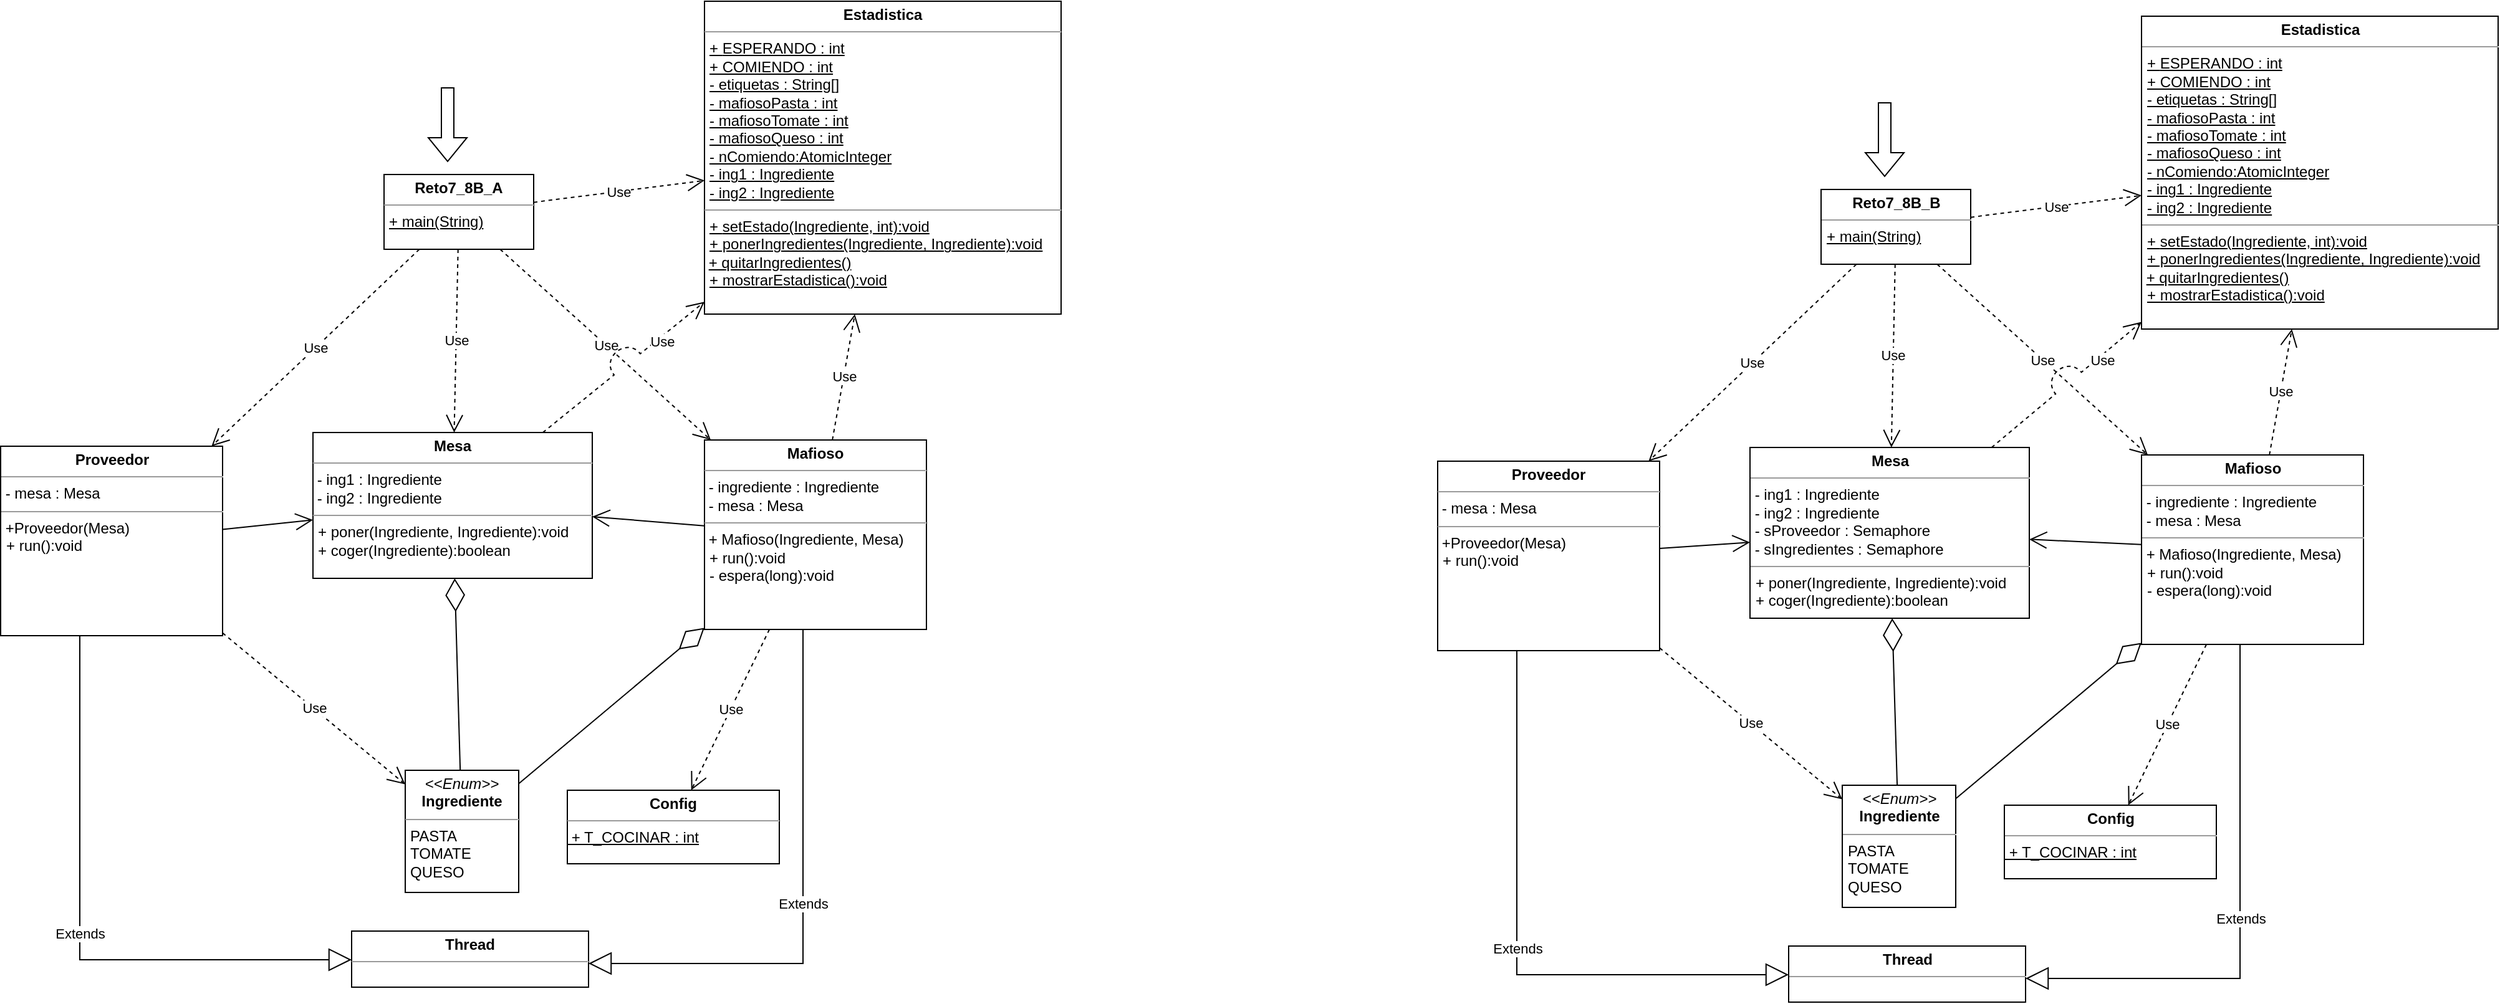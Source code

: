 <mxfile version="20.6.2" type="device"><diagram id="MzJFYPw6yOlojLo13A0B" name="Página-1"><mxGraphModel dx="862" dy="510" grid="0" gridSize="10" guides="1" tooltips="1" connect="1" arrows="1" fold="1" page="1" pageScale="1" pageWidth="4000" pageHeight="2000" math="0" shadow="0"><root><mxCell id="0"/><mxCell id="1" parent="0"/><mxCell id="kdmSwV2Cofq7j0bnxIZ5-1" value="&lt;p style=&quot;margin:0px;margin-top:4px;text-align:center;&quot;&gt;&lt;b&gt;Reto7_8B_A&lt;/b&gt;&lt;/p&gt;&lt;hr size=&quot;1&quot;&gt;&lt;p style=&quot;margin:0px;margin-left:4px;&quot;&gt;&lt;u&gt;+ main(String)&lt;/u&gt;&lt;br&gt;&lt;/p&gt;" style="verticalAlign=top;align=left;overflow=fill;fontSize=12;fontFamily=Helvetica;html=1;" parent="1" vertex="1"><mxGeometry x="1957" y="364" width="120" height="60" as="geometry"/></mxCell><mxCell id="kdmSwV2Cofq7j0bnxIZ5-2" value="" style="shape=flexArrow;endArrow=classic;html=1;rounded=0;" parent="1" edge="1"><mxGeometry width="50" height="50" relative="1" as="geometry"><mxPoint x="2008" y="294" as="sourcePoint"/><mxPoint x="2008" y="354" as="targetPoint"/></mxGeometry></mxCell><mxCell id="kdmSwV2Cofq7j0bnxIZ5-5" value="&lt;p style=&quot;margin:0px;margin-top:4px;text-align:center;&quot;&gt;&lt;b&gt;Config&lt;/b&gt;&lt;/p&gt;&lt;hr size=&quot;1&quot;&gt;&lt;p style=&quot;margin:0px;margin-left:4px;&quot;&gt;&lt;/p&gt;&lt;u&gt;&amp;nbsp;+ T_COCINAR : int&lt;/u&gt;" style="verticalAlign=top;align=left;overflow=fill;fontSize=12;fontFamily=Helvetica;html=1;" parent="1" vertex="1"><mxGeometry x="2104" y="858" width="170" height="59" as="geometry"/></mxCell><mxCell id="kdmSwV2Cofq7j0bnxIZ5-6" value="Use" style="endArrow=open;endSize=12;dashed=1;html=1;rounded=0;" parent="1" source="kdmSwV2Cofq7j0bnxIZ5-1" target="goWe39SvWJ5afLizAlwb-4" edge="1"><mxGeometry width="160" relative="1" as="geometry"><mxPoint x="1939" y="530" as="sourcePoint"/><mxPoint x="1739.0" y="474.071" as="targetPoint"/></mxGeometry></mxCell><mxCell id="kdmSwV2Cofq7j0bnxIZ5-10" value="" style="endArrow=diamondThin;endFill=0;endSize=24;html=1;rounded=0;" parent="1" source="goWe39SvWJ5afLizAlwb-1" target="goWe39SvWJ5afLizAlwb-2" edge="1"><mxGeometry width="160" relative="1" as="geometry"><mxPoint x="1945" y="876" as="sourcePoint"/><mxPoint x="1945.199" y="797" as="targetPoint"/></mxGeometry></mxCell><mxCell id="kdmSwV2Cofq7j0bnxIZ5-11" value="Use" style="endArrow=open;endSize=12;dashed=1;html=1;rounded=0;" parent="1" source="kdmSwV2Cofq7j0bnxIZ5-1" target="goWe39SvWJ5afLizAlwb-2" edge="1"><mxGeometry width="160" relative="1" as="geometry"><mxPoint x="2319.624" y="614.0" as="sourcePoint"/><mxPoint x="2271" y="563" as="targetPoint"/></mxGeometry></mxCell><mxCell id="kdmSwV2Cofq7j0bnxIZ5-12" value="&lt;p style=&quot;margin:0px;margin-top:4px;text-align:center;&quot;&gt;&lt;b&gt;Thread&lt;/b&gt;&lt;/p&gt;&lt;hr size=&quot;1&quot;&gt;&lt;p style=&quot;margin:0px;margin-left:4px;&quot;&gt;&lt;br&gt;&lt;/p&gt;" style="verticalAlign=top;align=left;overflow=fill;fontSize=12;fontFamily=Helvetica;html=1;" parent="1" vertex="1"><mxGeometry x="1931" y="971" width="190" height="45" as="geometry"/></mxCell><mxCell id="kdmSwV2Cofq7j0bnxIZ5-13" value="&lt;p style=&quot;margin:0px;margin-top:4px;text-align:center;&quot;&gt;&lt;b&gt;Estadistica&lt;/b&gt;&lt;/p&gt;&lt;hr size=&quot;1&quot;&gt;&lt;p style=&quot;margin:0px;margin-left:4px;&quot;&gt;&lt;u&gt;+&amp;nbsp;&lt;span style=&quot;background-color: initial;&quot;&gt;ESPERANDO : int&lt;/span&gt;&lt;br&gt;&lt;/u&gt;&lt;/p&gt;&lt;p style=&quot;margin:0px;margin-left:4px;&quot;&gt;&lt;u&gt;+ COMIENDO : int&lt;/u&gt;&lt;/p&gt;&lt;p style=&quot;margin:0px;margin-left:4px;&quot;&gt;&lt;u&gt;- etiquetas : String[]&lt;/u&gt;&lt;/p&gt;&lt;p style=&quot;margin:0px;margin-left:4px;&quot;&gt;&lt;u&gt;- mafiosoPasta : int&lt;/u&gt;&lt;/p&gt;&lt;p style=&quot;margin:0px;margin-left:4px;&quot;&gt;&lt;u&gt;- mafiosoTomate : int&lt;/u&gt;&lt;/p&gt;&lt;p style=&quot;margin:0px;margin-left:4px;&quot;&gt;&lt;u&gt;- mafiosoQueso : int&lt;/u&gt;&lt;/p&gt;&lt;p style=&quot;margin:0px;margin-left:4px;&quot;&gt;&lt;u&gt;- nComiendo:AtomicInteger&lt;/u&gt;&lt;/p&gt;&lt;p style=&quot;margin:0px;margin-left:4px;&quot;&gt;&lt;u&gt;- ing1 : Ingrediente&lt;/u&gt;&lt;/p&gt;&lt;p style=&quot;margin:0px;margin-left:4px;&quot;&gt;&lt;u&gt;&lt;/u&gt;&lt;/p&gt;&lt;p style=&quot;margin:0px;margin-left:4px;&quot;&gt;&lt;u&gt;- ing2 : Ingrediente&lt;/u&gt;&lt;/p&gt;&lt;hr size=&quot;1&quot;&gt;&lt;p style=&quot;margin:0px;margin-left:4px;&quot;&gt;&lt;u&gt;+&amp;nbsp;&lt;/u&gt;&lt;span style=&quot;background-color: initial;&quot;&gt;&lt;u&gt;setEstado(Ingrediente, int):void&lt;/u&gt;&lt;/span&gt;&lt;/p&gt;&lt;p style=&quot;margin:0px;margin-left:4px;&quot;&gt;&lt;u&gt;+ ponerIngredientes(Ingrediente, Ingrediente):void&lt;/u&gt;&lt;/p&gt;&lt;p style=&quot;margin:0px;margin-left:4px;&quot;&gt;&lt;/p&gt;&amp;nbsp;&lt;u&gt;+ quitarIngredientes()&lt;/u&gt;&lt;p style=&quot;margin:0px;margin-left:4px;&quot;&gt;&lt;u&gt;+ mostrarEstadistica():void&lt;/u&gt;&lt;/p&gt;" style="verticalAlign=top;align=left;overflow=fill;fontSize=12;fontFamily=Helvetica;html=1;" parent="1" vertex="1"><mxGeometry x="2214" y="225" width="286" height="251" as="geometry"/></mxCell><mxCell id="goWe39SvWJ5afLizAlwb-1" value="&lt;p style=&quot;margin:0px;margin-top:4px;text-align:center;&quot;&gt;&lt;i&gt;&amp;lt;&amp;lt;Enum&amp;gt;&amp;gt;&lt;/i&gt;&lt;br&gt;&lt;b&gt;Ingrediente&lt;/b&gt;&lt;/p&gt;&lt;hr size=&quot;1&quot;&gt;&lt;p style=&quot;margin:0px;margin-left:4px;&quot;&gt;PASTA&lt;/p&gt;&lt;p style=&quot;margin:0px;margin-left:4px;&quot;&gt;TOMATE&lt;/p&gt;&lt;p style=&quot;margin:0px;margin-left:4px;&quot;&gt;QUESO&lt;/p&gt;" style="verticalAlign=top;align=left;overflow=fill;fontSize=12;fontFamily=Helvetica;html=1;" parent="1" vertex="1"><mxGeometry x="1974" y="842" width="91" height="98" as="geometry"/></mxCell><mxCell id="goWe39SvWJ5afLizAlwb-2" value="&lt;p style=&quot;margin:0px;margin-top:4px;text-align:center;&quot;&gt;&lt;b&gt;Mafioso&lt;/b&gt;&lt;br&gt;&lt;/p&gt;&lt;hr size=&quot;1&quot;&gt;&lt;p style=&quot;margin:0px;margin-left:4px;&quot;&gt;&lt;/p&gt;&amp;nbsp;-&amp;nbsp;&lt;span style=&quot;background-color: initial;&quot;&gt;ingrediente : Ingrediente&lt;/span&gt;&lt;div&gt;&amp;nbsp;- mesa : Mesa&lt;/div&gt;&lt;hr size=&quot;1&quot;&gt;&lt;p style=&quot;margin:0px;margin-left:4px;&quot;&gt;&lt;/p&gt;&amp;nbsp;+ Mafioso(Ingrediente, Mesa)&lt;p style=&quot;margin:0px;margin-left:4px;&quot;&gt;+ run():void&lt;/p&gt;&lt;p style=&quot;margin:0px;margin-left:4px;&quot;&gt;- espera(long):void&lt;/p&gt;" style="verticalAlign=top;align=left;overflow=fill;fontSize=12;fontFamily=Helvetica;html=1;" parent="1" vertex="1"><mxGeometry x="2214" y="577" width="178" height="152" as="geometry"/></mxCell><mxCell id="goWe39SvWJ5afLizAlwb-3" value="&lt;p style=&quot;margin:0px;margin-top:4px;text-align:center;&quot;&gt;&lt;b&gt;Mesa&lt;/b&gt;&lt;br&gt;&lt;/p&gt;&lt;hr size=&quot;1&quot;&gt;&lt;p style=&quot;margin:0px;margin-left:4px;&quot;&gt;&lt;/p&gt;&amp;nbsp;-&amp;nbsp;&lt;span style=&quot;background-color: initial;&quot;&gt;ing1 : Ingrediente&lt;/span&gt;&lt;div&gt;&amp;nbsp;- ing2 : Ingrediente&lt;/div&gt;&lt;hr size=&quot;1&quot;&gt;&lt;p style=&quot;margin:0px;margin-left:4px;&quot;&gt;+&amp;nbsp;&lt;span style=&quot;background-color: initial;&quot;&gt;poner(Ingrediente, Ingrediente):void&lt;/span&gt;&lt;br&gt;&lt;/p&gt;&lt;p style=&quot;margin:0px;margin-left:4px;&quot;&gt;+ coger(Ingrediente):boolean&lt;/p&gt;&lt;p style=&quot;margin:0px;margin-left:4px;&quot;&gt;&lt;br&gt;&lt;/p&gt;" style="verticalAlign=top;align=left;overflow=fill;fontSize=12;fontFamily=Helvetica;html=1;" parent="1" vertex="1"><mxGeometry x="1900" y="571" width="224" height="117" as="geometry"/></mxCell><mxCell id="goWe39SvWJ5afLizAlwb-4" value="&lt;p style=&quot;margin:0px;margin-top:4px;text-align:center;&quot;&gt;&lt;b&gt;Proveedor&lt;/b&gt;&lt;br&gt;&lt;/p&gt;&lt;hr size=&quot;1&quot;&gt;&lt;p style=&quot;margin:0px;margin-left:4px;&quot;&gt;&lt;/p&gt;&lt;div&gt;&amp;nbsp;- mesa : Mesa&lt;/div&gt;&lt;hr size=&quot;1&quot;&gt;&lt;p style=&quot;margin:0px;margin-left:4px;&quot;&gt;&lt;/p&gt;&amp;nbsp;+Proveedor(Mesa)&lt;br&gt;&lt;p style=&quot;margin:0px;margin-left:4px;&quot;&gt;+ run():void&lt;/p&gt;&lt;p style=&quot;margin:0px;margin-left:4px;&quot;&gt;&lt;br&gt;&lt;/p&gt;" style="verticalAlign=top;align=left;overflow=fill;fontSize=12;fontFamily=Helvetica;html=1;" parent="1" vertex="1"><mxGeometry x="1649.5" y="582" width="178" height="152" as="geometry"/></mxCell><mxCell id="goWe39SvWJ5afLizAlwb-5" value="Extends" style="endArrow=block;endSize=16;endFill=0;html=1;rounded=0;edgeStyle=orthogonalEdgeStyle;" parent="1" source="goWe39SvWJ5afLizAlwb-4" target="kdmSwV2Cofq7j0bnxIZ5-12" edge="1"><mxGeometry width="160" relative="1" as="geometry"><mxPoint x="1905" y="844" as="sourcePoint"/><mxPoint x="2065" y="844" as="targetPoint"/><Array as="points"><mxPoint x="1713" y="994"/></Array></mxGeometry></mxCell><mxCell id="goWe39SvWJ5afLizAlwb-6" value="Extends" style="endArrow=block;endSize=16;endFill=0;html=1;rounded=0;edgeStyle=orthogonalEdgeStyle;" parent="1" source="goWe39SvWJ5afLizAlwb-2" target="kdmSwV2Cofq7j0bnxIZ5-12" edge="1"><mxGeometry width="160" relative="1" as="geometry"><mxPoint x="1723.059" y="731" as="sourcePoint"/><mxPoint x="1855" y="1126" as="targetPoint"/><Array as="points"><mxPoint x="2293" y="997"/></Array></mxGeometry></mxCell><mxCell id="goWe39SvWJ5afLizAlwb-7" value="" style="endArrow=diamondThin;endFill=0;endSize=24;html=1;rounded=0;" parent="1" source="goWe39SvWJ5afLizAlwb-1" target="goWe39SvWJ5afLizAlwb-3" edge="1"><mxGeometry width="160" relative="1" as="geometry"><mxPoint x="2055.0" y="867.82" as="sourcePoint"/><mxPoint x="2228" y="737.859" as="targetPoint"/></mxGeometry></mxCell><mxCell id="goWe39SvWJ5afLizAlwb-10" value="" style="endArrow=open;endFill=1;endSize=12;html=1;rounded=0;" parent="1" source="goWe39SvWJ5afLizAlwb-4" target="goWe39SvWJ5afLizAlwb-3" edge="1"><mxGeometry width="160" relative="1" as="geometry"><mxPoint x="1974" y="589" as="sourcePoint"/><mxPoint x="2134" y="589" as="targetPoint"/></mxGeometry></mxCell><mxCell id="goWe39SvWJ5afLizAlwb-11" value="" style="endArrow=open;endFill=1;endSize=12;html=1;rounded=0;" parent="1" source="goWe39SvWJ5afLizAlwb-2" target="goWe39SvWJ5afLizAlwb-3" edge="1"><mxGeometry width="160" relative="1" as="geometry"><mxPoint x="1837.5" y="662.468" as="sourcePoint"/><mxPoint x="1910" y="657.962" as="targetPoint"/></mxGeometry></mxCell><mxCell id="goWe39SvWJ5afLizAlwb-12" value="Use" style="endArrow=open;endSize=12;dashed=1;html=1;rounded=0;" parent="1" source="kdmSwV2Cofq7j0bnxIZ5-1" target="goWe39SvWJ5afLizAlwb-3" edge="1"><mxGeometry width="160" relative="1" as="geometry"><mxPoint x="2072.089" y="434" as="sourcePoint"/><mxPoint x="2281" y="573" as="targetPoint"/></mxGeometry></mxCell><mxCell id="goWe39SvWJ5afLizAlwb-13" value="Use" style="endArrow=open;endSize=12;dashed=1;html=1;rounded=0;" parent="1" source="goWe39SvWJ5afLizAlwb-2" target="kdmSwV2Cofq7j0bnxIZ5-5" edge="1"><mxGeometry width="160" relative="1" as="geometry"><mxPoint x="1995.352" y="434" as="sourcePoint"/><mxPoint x="1828.674" y="592.0" as="targetPoint"/></mxGeometry></mxCell><mxCell id="goWe39SvWJ5afLizAlwb-14" value="Use" style="endArrow=open;endSize=12;dashed=1;html=1;rounded=0;" parent="1" source="kdmSwV2Cofq7j0bnxIZ5-1" target="kdmSwV2Cofq7j0bnxIZ5-13" edge="1"><mxGeometry width="160" relative="1" as="geometry"><mxPoint x="2060.127" y="434" as="sourcePoint"/><mxPoint x="2229.077" y="587.0" as="targetPoint"/></mxGeometry></mxCell><mxCell id="goWe39SvWJ5afLizAlwb-15" value="Use" style="endArrow=open;endSize=12;dashed=1;html=1;rounded=0;" parent="1" source="goWe39SvWJ5afLizAlwb-2" target="kdmSwV2Cofq7j0bnxIZ5-13" edge="1"><mxGeometry width="160" relative="1" as="geometry"><mxPoint x="2087" y="399.237" as="sourcePoint"/><mxPoint x="2243" y="386.852" as="targetPoint"/></mxGeometry></mxCell><mxCell id="goWe39SvWJ5afLizAlwb-16" value="Use" style="endArrow=open;endSize=12;dashed=1;html=1;rounded=0;jumpStyle=arc;jumpSize=27;" parent="1" source="goWe39SvWJ5afLizAlwb-3" target="kdmSwV2Cofq7j0bnxIZ5-13" edge="1"><mxGeometry x="0.444" y="-3" width="160" relative="1" as="geometry"><mxPoint x="2332.297" y="587.0" as="sourcePoint"/><mxPoint x="2357.943" y="486" as="targetPoint"/><mxPoint as="offset"/></mxGeometry></mxCell><mxCell id="goWe39SvWJ5afLizAlwb-17" value="Use" style="endArrow=open;endSize=12;dashed=1;html=1;rounded=0;" parent="1" source="goWe39SvWJ5afLizAlwb-4" target="goWe39SvWJ5afLizAlwb-1" edge="1"><mxGeometry width="160" relative="1" as="geometry"><mxPoint x="1995.352" y="434" as="sourcePoint"/><mxPoint x="1828.674" y="592" as="targetPoint"/></mxGeometry></mxCell><mxCell id="AwtDBkEaPDcFKCjtvp7n-1" value="&lt;p style=&quot;margin:0px;margin-top:4px;text-align:center;&quot;&gt;&lt;b&gt;Reto7_8B_B&lt;/b&gt;&lt;/p&gt;&lt;hr size=&quot;1&quot;&gt;&lt;p style=&quot;margin:0px;margin-left:4px;&quot;&gt;&lt;u&gt;+ main(String)&lt;/u&gt;&lt;br&gt;&lt;/p&gt;" style="verticalAlign=top;align=left;overflow=fill;fontSize=12;fontFamily=Helvetica;html=1;" vertex="1" parent="1"><mxGeometry x="3109.5" y="376" width="120" height="60" as="geometry"/></mxCell><mxCell id="AwtDBkEaPDcFKCjtvp7n-2" value="" style="shape=flexArrow;endArrow=classic;html=1;rounded=0;" edge="1" parent="1"><mxGeometry width="50" height="50" relative="1" as="geometry"><mxPoint x="3160.5" y="306.0" as="sourcePoint"/><mxPoint x="3160.5" y="366.0" as="targetPoint"/></mxGeometry></mxCell><mxCell id="AwtDBkEaPDcFKCjtvp7n-3" value="&lt;p style=&quot;margin:0px;margin-top:4px;text-align:center;&quot;&gt;&lt;b&gt;Config&lt;/b&gt;&lt;/p&gt;&lt;hr size=&quot;1&quot;&gt;&lt;p style=&quot;margin:0px;margin-left:4px;&quot;&gt;&lt;/p&gt;&lt;u&gt;&amp;nbsp;+ T_COCINAR : int&lt;/u&gt;" style="verticalAlign=top;align=left;overflow=fill;fontSize=12;fontFamily=Helvetica;html=1;" vertex="1" parent="1"><mxGeometry x="3256.5" y="870" width="170" height="59" as="geometry"/></mxCell><mxCell id="AwtDBkEaPDcFKCjtvp7n-4" value="Use" style="endArrow=open;endSize=12;dashed=1;html=1;rounded=0;" edge="1" parent="1" source="AwtDBkEaPDcFKCjtvp7n-1" target="AwtDBkEaPDcFKCjtvp7n-12"><mxGeometry width="160" relative="1" as="geometry"><mxPoint x="3091.5" y="542" as="sourcePoint"/><mxPoint x="2891.5" y="486.071" as="targetPoint"/></mxGeometry></mxCell><mxCell id="AwtDBkEaPDcFKCjtvp7n-5" value="" style="endArrow=diamondThin;endFill=0;endSize=24;html=1;rounded=0;" edge="1" parent="1" source="AwtDBkEaPDcFKCjtvp7n-9" target="AwtDBkEaPDcFKCjtvp7n-10"><mxGeometry width="160" relative="1" as="geometry"><mxPoint x="3097.5" y="888" as="sourcePoint"/><mxPoint x="3097.699" y="809" as="targetPoint"/></mxGeometry></mxCell><mxCell id="AwtDBkEaPDcFKCjtvp7n-6" value="Use" style="endArrow=open;endSize=12;dashed=1;html=1;rounded=0;" edge="1" parent="1" source="AwtDBkEaPDcFKCjtvp7n-1" target="AwtDBkEaPDcFKCjtvp7n-10"><mxGeometry width="160" relative="1" as="geometry"><mxPoint x="3472.124" y="626.0" as="sourcePoint"/><mxPoint x="3423.5" y="575" as="targetPoint"/></mxGeometry></mxCell><mxCell id="AwtDBkEaPDcFKCjtvp7n-7" value="&lt;p style=&quot;margin:0px;margin-top:4px;text-align:center;&quot;&gt;&lt;b&gt;Thread&lt;/b&gt;&lt;/p&gt;&lt;hr size=&quot;1&quot;&gt;&lt;p style=&quot;margin:0px;margin-left:4px;&quot;&gt;&lt;br&gt;&lt;/p&gt;" style="verticalAlign=top;align=left;overflow=fill;fontSize=12;fontFamily=Helvetica;html=1;" vertex="1" parent="1"><mxGeometry x="3083.5" y="983" width="190" height="45" as="geometry"/></mxCell><mxCell id="AwtDBkEaPDcFKCjtvp7n-8" value="&lt;p style=&quot;margin:0px;margin-top:4px;text-align:center;&quot;&gt;&lt;b&gt;Estadistica&lt;/b&gt;&lt;/p&gt;&lt;hr size=&quot;1&quot;&gt;&lt;p style=&quot;margin:0px;margin-left:4px;&quot;&gt;&lt;u&gt;+&amp;nbsp;&lt;span style=&quot;background-color: initial;&quot;&gt;ESPERANDO : int&lt;/span&gt;&lt;br&gt;&lt;/u&gt;&lt;/p&gt;&lt;p style=&quot;margin:0px;margin-left:4px;&quot;&gt;&lt;u&gt;+ COMIENDO : int&lt;/u&gt;&lt;/p&gt;&lt;p style=&quot;margin:0px;margin-left:4px;&quot;&gt;&lt;u&gt;- etiquetas : String[]&lt;/u&gt;&lt;/p&gt;&lt;p style=&quot;margin:0px;margin-left:4px;&quot;&gt;&lt;u&gt;- mafiosoPasta : int&lt;/u&gt;&lt;/p&gt;&lt;p style=&quot;margin:0px;margin-left:4px;&quot;&gt;&lt;u&gt;- mafiosoTomate : int&lt;/u&gt;&lt;/p&gt;&lt;p style=&quot;margin:0px;margin-left:4px;&quot;&gt;&lt;u&gt;- mafiosoQueso : int&lt;/u&gt;&lt;/p&gt;&lt;p style=&quot;margin:0px;margin-left:4px;&quot;&gt;&lt;u&gt;- nComiendo:AtomicInteger&lt;/u&gt;&lt;/p&gt;&lt;p style=&quot;margin:0px;margin-left:4px;&quot;&gt;&lt;u&gt;- ing1 : Ingrediente&lt;/u&gt;&lt;/p&gt;&lt;p style=&quot;margin:0px;margin-left:4px;&quot;&gt;&lt;u&gt;&lt;/u&gt;&lt;/p&gt;&lt;p style=&quot;margin:0px;margin-left:4px;&quot;&gt;&lt;u&gt;- ing2 : Ingrediente&lt;/u&gt;&lt;/p&gt;&lt;hr size=&quot;1&quot;&gt;&lt;p style=&quot;margin:0px;margin-left:4px;&quot;&gt;&lt;u&gt;+&amp;nbsp;&lt;/u&gt;&lt;span style=&quot;background-color: initial;&quot;&gt;&lt;u&gt;setEstado(Ingrediente, int):void&lt;/u&gt;&lt;/span&gt;&lt;/p&gt;&lt;p style=&quot;margin:0px;margin-left:4px;&quot;&gt;&lt;u&gt;+ ponerIngredientes(Ingrediente, Ingrediente):void&lt;/u&gt;&lt;/p&gt;&lt;p style=&quot;margin:0px;margin-left:4px;&quot;&gt;&lt;/p&gt;&amp;nbsp;&lt;u&gt;+ quitarIngredientes()&lt;/u&gt;&lt;p style=&quot;margin:0px;margin-left:4px;&quot;&gt;&lt;u&gt;+ mostrarEstadistica():void&lt;/u&gt;&lt;/p&gt;" style="verticalAlign=top;align=left;overflow=fill;fontSize=12;fontFamily=Helvetica;html=1;" vertex="1" parent="1"><mxGeometry x="3366.5" y="237" width="286" height="251" as="geometry"/></mxCell><mxCell id="AwtDBkEaPDcFKCjtvp7n-9" value="&lt;p style=&quot;margin:0px;margin-top:4px;text-align:center;&quot;&gt;&lt;i&gt;&amp;lt;&amp;lt;Enum&amp;gt;&amp;gt;&lt;/i&gt;&lt;br&gt;&lt;b&gt;Ingrediente&lt;/b&gt;&lt;/p&gt;&lt;hr size=&quot;1&quot;&gt;&lt;p style=&quot;margin:0px;margin-left:4px;&quot;&gt;PASTA&lt;/p&gt;&lt;p style=&quot;margin:0px;margin-left:4px;&quot;&gt;TOMATE&lt;/p&gt;&lt;p style=&quot;margin:0px;margin-left:4px;&quot;&gt;QUESO&lt;/p&gt;" style="verticalAlign=top;align=left;overflow=fill;fontSize=12;fontFamily=Helvetica;html=1;" vertex="1" parent="1"><mxGeometry x="3126.5" y="854" width="91" height="98" as="geometry"/></mxCell><mxCell id="AwtDBkEaPDcFKCjtvp7n-10" value="&lt;p style=&quot;margin:0px;margin-top:4px;text-align:center;&quot;&gt;&lt;b&gt;Mafioso&lt;/b&gt;&lt;br&gt;&lt;/p&gt;&lt;hr size=&quot;1&quot;&gt;&lt;p style=&quot;margin:0px;margin-left:4px;&quot;&gt;&lt;/p&gt;&amp;nbsp;-&amp;nbsp;&lt;span style=&quot;background-color: initial;&quot;&gt;ingrediente : Ingrediente&lt;/span&gt;&lt;div&gt;&amp;nbsp;- mesa : Mesa&lt;/div&gt;&lt;hr size=&quot;1&quot;&gt;&lt;p style=&quot;margin:0px;margin-left:4px;&quot;&gt;&lt;/p&gt;&amp;nbsp;+ Mafioso(Ingrediente, Mesa)&lt;p style=&quot;margin:0px;margin-left:4px;&quot;&gt;+ run():void&lt;/p&gt;&lt;p style=&quot;margin:0px;margin-left:4px;&quot;&gt;- espera(long):void&lt;/p&gt;" style="verticalAlign=top;align=left;overflow=fill;fontSize=12;fontFamily=Helvetica;html=1;" vertex="1" parent="1"><mxGeometry x="3366.5" y="589" width="178" height="152" as="geometry"/></mxCell><mxCell id="AwtDBkEaPDcFKCjtvp7n-11" value="&lt;p style=&quot;margin:0px;margin-top:4px;text-align:center;&quot;&gt;&lt;b&gt;Mesa&lt;/b&gt;&lt;br&gt;&lt;/p&gt;&lt;hr size=&quot;1&quot;&gt;&lt;p style=&quot;margin:0px;margin-left:4px;&quot;&gt;&lt;/p&gt;&amp;nbsp;-&amp;nbsp;&lt;span style=&quot;background-color: initial;&quot;&gt;ing1 : Ingrediente&lt;/span&gt;&lt;div&gt;&amp;nbsp;- ing2 : Ingrediente&lt;/div&gt;&lt;div&gt;&lt;div&gt;&amp;nbsp;- sProveedor : Semaphore&lt;/div&gt;&lt;div&gt;&amp;nbsp;- sIngredientes : Semaphore&lt;/div&gt;&lt;/div&gt;&lt;hr size=&quot;1&quot;&gt;&lt;p style=&quot;margin:0px;margin-left:4px;&quot;&gt;+&amp;nbsp;&lt;span style=&quot;background-color: initial;&quot;&gt;poner(Ingrediente, Ingrediente):void&lt;/span&gt;&lt;br&gt;&lt;/p&gt;&lt;p style=&quot;margin:0px;margin-left:4px;&quot;&gt;+ coger(Ingrediente):boolean&lt;/p&gt;&lt;p style=&quot;margin:0px;margin-left:4px;&quot;&gt;&lt;br&gt;&lt;/p&gt;" style="verticalAlign=top;align=left;overflow=fill;fontSize=12;fontFamily=Helvetica;html=1;" vertex="1" parent="1"><mxGeometry x="3052.5" y="583" width="224" height="137" as="geometry"/></mxCell><mxCell id="AwtDBkEaPDcFKCjtvp7n-12" value="&lt;p style=&quot;margin:0px;margin-top:4px;text-align:center;&quot;&gt;&lt;b&gt;Proveedor&lt;/b&gt;&lt;br&gt;&lt;/p&gt;&lt;hr size=&quot;1&quot;&gt;&lt;p style=&quot;margin:0px;margin-left:4px;&quot;&gt;&lt;/p&gt;&lt;div&gt;&amp;nbsp;- mesa : Mesa&lt;/div&gt;&lt;hr size=&quot;1&quot;&gt;&lt;p style=&quot;margin:0px;margin-left:4px;&quot;&gt;&lt;/p&gt;&amp;nbsp;+Proveedor(Mesa)&lt;br&gt;&lt;p style=&quot;margin:0px;margin-left:4px;&quot;&gt;+ run():void&lt;/p&gt;&lt;p style=&quot;margin:0px;margin-left:4px;&quot;&gt;&lt;br&gt;&lt;/p&gt;" style="verticalAlign=top;align=left;overflow=fill;fontSize=12;fontFamily=Helvetica;html=1;" vertex="1" parent="1"><mxGeometry x="2802" y="594" width="178" height="152" as="geometry"/></mxCell><mxCell id="AwtDBkEaPDcFKCjtvp7n-13" value="Extends" style="endArrow=block;endSize=16;endFill=0;html=1;rounded=0;edgeStyle=orthogonalEdgeStyle;" edge="1" parent="1" source="AwtDBkEaPDcFKCjtvp7n-12" target="AwtDBkEaPDcFKCjtvp7n-7"><mxGeometry width="160" relative="1" as="geometry"><mxPoint x="3057.5" y="856" as="sourcePoint"/><mxPoint x="3217.5" y="856" as="targetPoint"/><Array as="points"><mxPoint x="2865.5" y="1006"/></Array></mxGeometry></mxCell><mxCell id="AwtDBkEaPDcFKCjtvp7n-14" value="Extends" style="endArrow=block;endSize=16;endFill=0;html=1;rounded=0;edgeStyle=orthogonalEdgeStyle;" edge="1" parent="1" source="AwtDBkEaPDcFKCjtvp7n-10" target="AwtDBkEaPDcFKCjtvp7n-7"><mxGeometry width="160" relative="1" as="geometry"><mxPoint x="2875.559" y="743" as="sourcePoint"/><mxPoint x="3007.5" y="1138" as="targetPoint"/><Array as="points"><mxPoint x="3445.5" y="1009"/></Array></mxGeometry></mxCell><mxCell id="AwtDBkEaPDcFKCjtvp7n-15" value="" style="endArrow=diamondThin;endFill=0;endSize=24;html=1;rounded=0;" edge="1" parent="1" source="AwtDBkEaPDcFKCjtvp7n-9" target="AwtDBkEaPDcFKCjtvp7n-11"><mxGeometry width="160" relative="1" as="geometry"><mxPoint x="3207.5" y="879.82" as="sourcePoint"/><mxPoint x="3380.5" y="749.859" as="targetPoint"/></mxGeometry></mxCell><mxCell id="AwtDBkEaPDcFKCjtvp7n-16" value="" style="endArrow=open;endFill=1;endSize=12;html=1;rounded=0;" edge="1" parent="1" source="AwtDBkEaPDcFKCjtvp7n-12" target="AwtDBkEaPDcFKCjtvp7n-11"><mxGeometry width="160" relative="1" as="geometry"><mxPoint x="3126.5" y="601" as="sourcePoint"/><mxPoint x="3286.5" y="601" as="targetPoint"/></mxGeometry></mxCell><mxCell id="AwtDBkEaPDcFKCjtvp7n-17" value="" style="endArrow=open;endFill=1;endSize=12;html=1;rounded=0;" edge="1" parent="1" source="AwtDBkEaPDcFKCjtvp7n-10" target="AwtDBkEaPDcFKCjtvp7n-11"><mxGeometry width="160" relative="1" as="geometry"><mxPoint x="2990" y="674.468" as="sourcePoint"/><mxPoint x="3062.5" y="669.962" as="targetPoint"/></mxGeometry></mxCell><mxCell id="AwtDBkEaPDcFKCjtvp7n-18" value="Use" style="endArrow=open;endSize=12;dashed=1;html=1;rounded=0;" edge="1" parent="1" source="AwtDBkEaPDcFKCjtvp7n-1" target="AwtDBkEaPDcFKCjtvp7n-11"><mxGeometry width="160" relative="1" as="geometry"><mxPoint x="3224.589" y="446" as="sourcePoint"/><mxPoint x="3433.5" y="585" as="targetPoint"/></mxGeometry></mxCell><mxCell id="AwtDBkEaPDcFKCjtvp7n-19" value="Use" style="endArrow=open;endSize=12;dashed=1;html=1;rounded=0;" edge="1" parent="1" source="AwtDBkEaPDcFKCjtvp7n-10" target="AwtDBkEaPDcFKCjtvp7n-3"><mxGeometry width="160" relative="1" as="geometry"><mxPoint x="3147.852" y="446" as="sourcePoint"/><mxPoint x="2981.174" y="604.0" as="targetPoint"/></mxGeometry></mxCell><mxCell id="AwtDBkEaPDcFKCjtvp7n-20" value="Use" style="endArrow=open;endSize=12;dashed=1;html=1;rounded=0;" edge="1" parent="1" source="AwtDBkEaPDcFKCjtvp7n-1" target="AwtDBkEaPDcFKCjtvp7n-8"><mxGeometry width="160" relative="1" as="geometry"><mxPoint x="3212.627" y="446" as="sourcePoint"/><mxPoint x="3381.577" y="599.0" as="targetPoint"/></mxGeometry></mxCell><mxCell id="AwtDBkEaPDcFKCjtvp7n-21" value="Use" style="endArrow=open;endSize=12;dashed=1;html=1;rounded=0;" edge="1" parent="1" source="AwtDBkEaPDcFKCjtvp7n-10" target="AwtDBkEaPDcFKCjtvp7n-8"><mxGeometry width="160" relative="1" as="geometry"><mxPoint x="3239.5" y="411.237" as="sourcePoint"/><mxPoint x="3395.5" y="398.852" as="targetPoint"/></mxGeometry></mxCell><mxCell id="AwtDBkEaPDcFKCjtvp7n-22" value="Use" style="endArrow=open;endSize=12;dashed=1;html=1;rounded=0;jumpStyle=arc;jumpSize=27;" edge="1" parent="1" source="AwtDBkEaPDcFKCjtvp7n-11" target="AwtDBkEaPDcFKCjtvp7n-8"><mxGeometry x="0.444" y="-3" width="160" relative="1" as="geometry"><mxPoint x="3484.797" y="599.0" as="sourcePoint"/><mxPoint x="3510.443" y="498" as="targetPoint"/><mxPoint as="offset"/></mxGeometry></mxCell><mxCell id="AwtDBkEaPDcFKCjtvp7n-23" value="Use" style="endArrow=open;endSize=12;dashed=1;html=1;rounded=0;" edge="1" parent="1" source="AwtDBkEaPDcFKCjtvp7n-12" target="AwtDBkEaPDcFKCjtvp7n-9"><mxGeometry width="160" relative="1" as="geometry"><mxPoint x="3147.852" y="446" as="sourcePoint"/><mxPoint x="2981.174" y="604" as="targetPoint"/></mxGeometry></mxCell></root></mxGraphModel></diagram></mxfile>